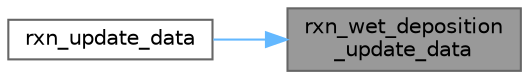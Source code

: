 digraph "rxn_wet_deposition_update_data"
{
 // LATEX_PDF_SIZE
  bgcolor="transparent";
  edge [fontname=Helvetica,fontsize=10,labelfontname=Helvetica,labelfontsize=10];
  node [fontname=Helvetica,fontsize=10,shape=box,height=0.2,width=0.4];
  rankdir="RL";
  Node1 [label="rxn_wet_deposition\l_update_data",height=0.2,width=0.4,color="gray40", fillcolor="grey60", style="filled", fontcolor="black",tooltip="Update reaction data."];
  Node1 -> Node2 [dir="back",color="steelblue1",style="solid"];
  Node2 [label="rxn_update_data",height=0.2,width=0.4,color="grey40", fillcolor="white", style="filled",URL="$rxn__solver_8c.html#ae35bddd1d3cc8d012789600176c7595b",tooltip="Update reaction data."];
}
